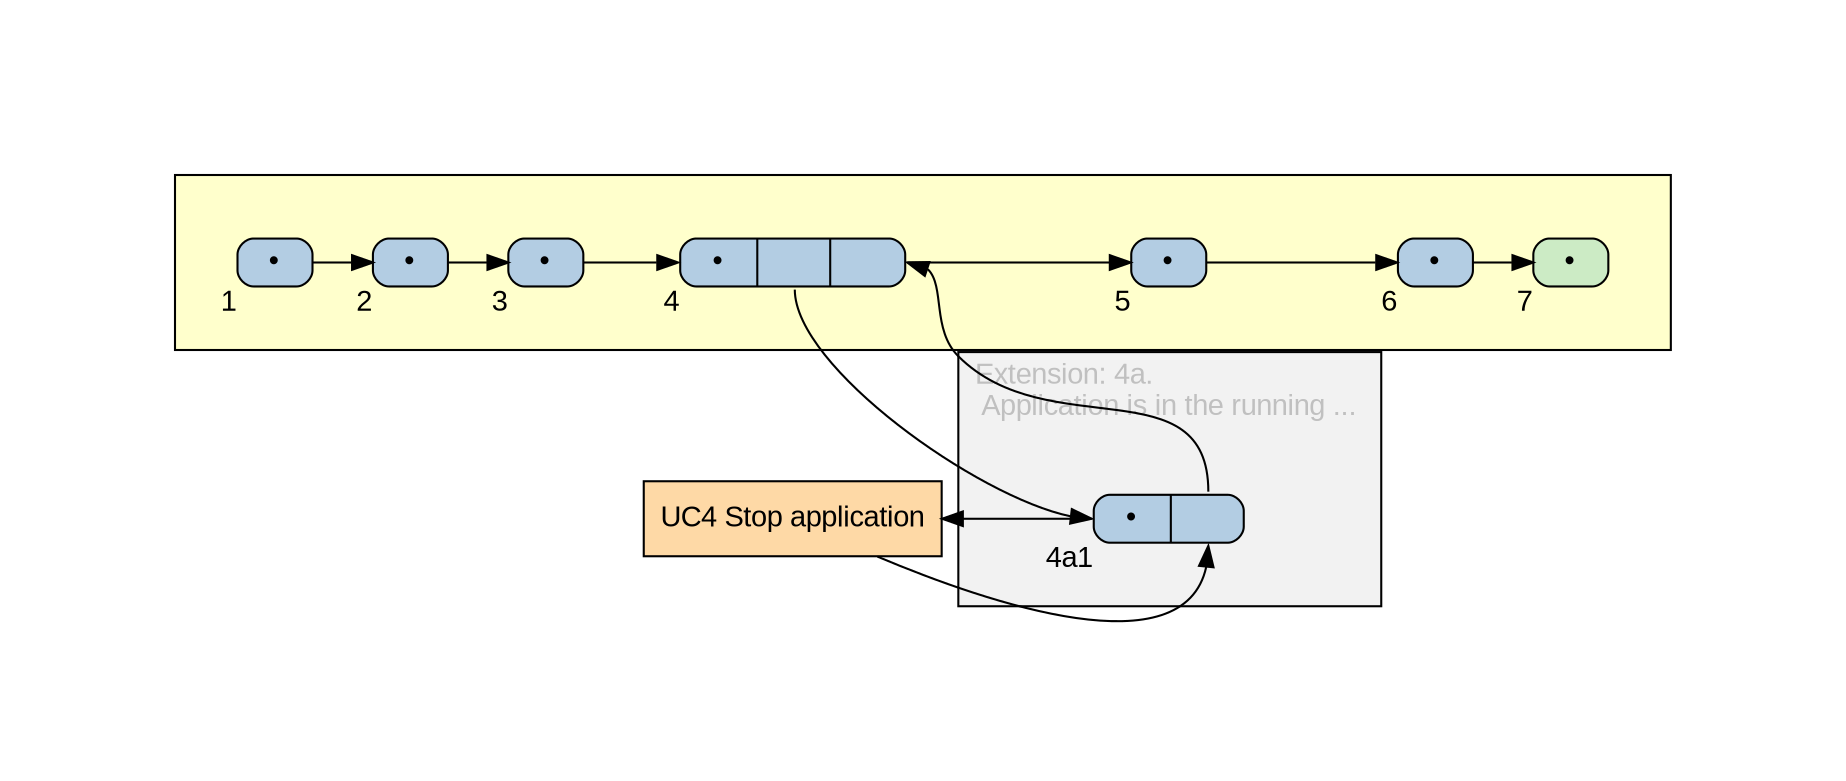digraph mygraph {
	rankdir="LR"
	fontcolor="gray"
	fontname="Arial"
	margin="1"
	dpi="62"
	node [
		shape="Mrecord",
		style="filled",
		label="",
		fontname="Arial",
		width="0.5",
		height="0.1",
		fillcolor="#b3cde3"
	]
	edge [
		fontname="Arial"
	]
	ranksep="0.4"
	nodesep="0.2"
	 labeljust="l"
	subgraph cluster_UC2_ {
		bgcolor="#ffffcc"
		label=""
		margin="30"
		"UC21" [xlabel="1", label="{<JMP>&bull;}", tooltip="User selects application to delete.", width="0.5"]
		"UC22" [xlabel="2", label="{<JMP>&bull;}", tooltip="System shows warning message and asks for user confirmation.", width="0.5"]
		"UC23" [xlabel="3", label="{<JMP>&bull;}", tooltip="User confirms the delete.", width="0.5"]
		"UC24" [xlabel="4", label="{<JMP>&bull;|<EXT>|<OUT>}", tooltip="System checks state of the application.", width="1.5"]
		"UC25" [xlabel="5", label="{<JMP>&bull;}", tooltip="System deletes the application.", width="0.5"]
		"UC26" [xlabel="6", label="{<JMP>&bull;}", tooltip="System deletes the git repository.", width="0.5"]
		"UC27" [xlabel="7", fillcolor="#ccebc5", label="{<JMP>&bull;}", tooltip="System informs user that the application has been deleted.", width="0.5"]
	}
	subgraph cluster_UC2_4a {
		label="Extension: 4a.\l Application is in the running ... "
		bgcolor="#f2f2f2"
		fontcolor="gray"
		margin="30"
		"UC24a1" [xlabel="4a1", label="{<JMP>&bull;|<EXT>}", tooltip="System stops application. #(include:UC4)", width="1.0"]
	}
	"UC4" [fillcolor="#fed9a6", shape="box", height="0.5", label="UC4 Stop application", URL="../UC4/UC4.html", target="_top"]
	"UC24a1":"JMP" -> "UC4" [URL="#UC2_4a1"]
	"UC4" -> "UC24a1":"EXT" 
	"UC21":"JMP" -> "UC22":"JMP" [URL="#UC2_1"]
	"UC22":"JMP" -> "UC23":"JMP" [URL="#UC2_2"]
	"UC23":"JMP" -> "UC24":"JMP" [URL="#UC2_3"]
	"UC24":"OUT" -> "UC25":"JMP" [URL="#UC2_4"]
	"UC25":"JMP" -> "UC26":"JMP" [URL="#UC2_5"]
	"UC26":"JMP" -> "UC27":"JMP" [URL="#UC2_6"]
	"UC24":"EXT" -> "UC24a1":"JMP" [URL="#UC2_4"]
	"UC24a1":"EXT" -> "UC24":"OUT" [URL="#UC2_4a1"]
}
